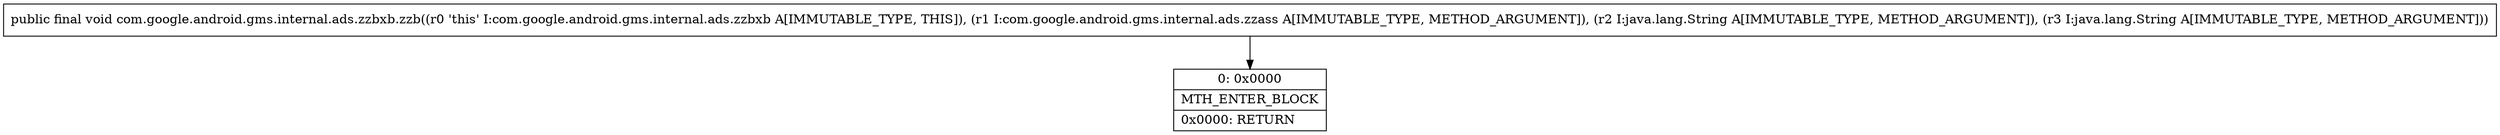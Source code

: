 digraph "CFG forcom.google.android.gms.internal.ads.zzbxb.zzb(Lcom\/google\/android\/gms\/internal\/ads\/zzass;Ljava\/lang\/String;Ljava\/lang\/String;)V" {
Node_0 [shape=record,label="{0\:\ 0x0000|MTH_ENTER_BLOCK\l|0x0000: RETURN   \l}"];
MethodNode[shape=record,label="{public final void com.google.android.gms.internal.ads.zzbxb.zzb((r0 'this' I:com.google.android.gms.internal.ads.zzbxb A[IMMUTABLE_TYPE, THIS]), (r1 I:com.google.android.gms.internal.ads.zzass A[IMMUTABLE_TYPE, METHOD_ARGUMENT]), (r2 I:java.lang.String A[IMMUTABLE_TYPE, METHOD_ARGUMENT]), (r3 I:java.lang.String A[IMMUTABLE_TYPE, METHOD_ARGUMENT])) }"];
MethodNode -> Node_0;
}

